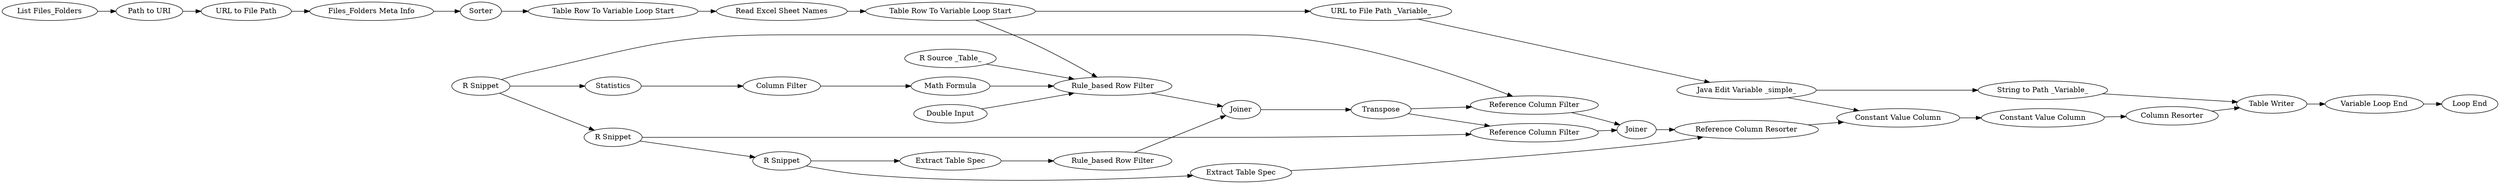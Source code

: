 digraph {
	"4106841183777224474_51" [label=Joiner]
	"-2252659249176849243_40" [label="Double Input"]
	"-2252659249176849243_14" [label="URL to File Path _Variable_"]
	"-2252659249176849243_61" [label="Table Writer"]
	"4106841183777224474_41" [label=Transpose]
	"4106841183777224474_35" [label="R Snippet"]
	"-2252659249176849243_15" [label="Constant Value Column"]
	"-2252659249176849243_26" [label=Sorter]
	"-2252659249176849243_57" [label="Table Row To Variable Loop Start"]
	"-2252659249176849243_59" [label="Table Row To Variable Loop Start"]
	"4106841183777224474_46" [label="Reference Column Filter"]
	"-2252659249176849243_60" [label="URL to File Path"]
	"-2252659249176849243_56" [label="Files_Folders Meta Info"]
	"4106841183777224474_50" [label=Joiner]
	"-2252659249176849243_17" [label="Column Resorter"]
	"-2252659249176849243_54" [label="List Files_Folders"]
	"4106841183777224474_32" [label=Statistics]
	"4106841183777224474_34" [label="R Snippet"]
	"-2252659249176849243_50" [label="Java Edit Variable _simple_"]
	"-2252659249176849243_63" [label="Variable Loop End"]
	"4106841183777224474_45" [label="Reference Column Filter"]
	"4106841183777224474_43" [label="Rule_based Row Filter"]
	"-2252659249176849243_58" [label="Read Excel Sheet Names"]
	"4106841183777224474_28" [label="R Snippet"]
	"-2252659249176849243_64" [label="Loop End"]
	"4106841183777224474_38" [label="Extract Table Spec"]
	"4106841183777224474_39" [label="Rule_based Row Filter"]
	"-2252659249176849243_31" [label="R Source _Table_"]
	"-2252659249176849243_16" [label="Constant Value Column"]
	"4106841183777224474_42" [label="Extract Table Spec"]
	"4106841183777224474_48" [label="Reference Column Resorter"]
	"-2252659249176849243_62" [label="String to Path _Variable_"]
	"-2252659249176849243_55" [label="Path to URI"]
	"4106841183777224474_36" [label="Math Formula"]
	"4106841183777224474_33" [label="Column Filter"]
	"4106841183777224474_28" -> "4106841183777224474_32"
	"-2252659249176849243_59" -> "4106841183777224474_39"
	"-2252659249176849243_56" -> "-2252659249176849243_26"
	"-2252659249176849243_59" -> "-2252659249176849243_14"
	"-2252659249176849243_40" -> "4106841183777224474_39"
	"4106841183777224474_34" -> "4106841183777224474_46"
	"4106841183777224474_34" -> "4106841183777224474_35"
	"4106841183777224474_42" -> "4106841183777224474_43"
	"-2252659249176849243_61" -> "-2252659249176849243_63"
	"4106841183777224474_39" -> "4106841183777224474_50"
	"-2252659249176849243_16" -> "-2252659249176849243_17"
	"4106841183777224474_35" -> "4106841183777224474_42"
	"-2252659249176849243_15" -> "-2252659249176849243_16"
	"-2252659249176849243_14" -> "-2252659249176849243_50"
	"4106841183777224474_46" -> "4106841183777224474_51"
	"-2252659249176849243_57" -> "-2252659249176849243_58"
	"-2252659249176849243_26" -> "-2252659249176849243_57"
	"4106841183777224474_35" -> "4106841183777224474_38"
	"4106841183777224474_50" -> "4106841183777224474_41"
	"4106841183777224474_41" -> "4106841183777224474_45"
	"-2252659249176849243_50" -> "-2252659249176849243_62"
	"-2252659249176849243_54" -> "-2252659249176849243_55"
	"-2252659249176849243_31" -> "4106841183777224474_39"
	"4106841183777224474_28" -> "4106841183777224474_34"
	"-2252659249176849243_50" -> "-2252659249176849243_15"
	"-2252659249176849243_63" -> "-2252659249176849243_64"
	"-2252659249176849243_58" -> "-2252659249176849243_59"
	"-2252659249176849243_62" -> "-2252659249176849243_61"
	"4106841183777224474_43" -> "4106841183777224474_50"
	"4106841183777224474_32" -> "4106841183777224474_33"
	"-2252659249176849243_17" -> "-2252659249176849243_61"
	"4106841183777224474_51" -> "4106841183777224474_48"
	"-2252659249176849243_55" -> "-2252659249176849243_60"
	"4106841183777224474_28" -> "4106841183777224474_45"
	"4106841183777224474_48" -> "-2252659249176849243_15"
	"4106841183777224474_33" -> "4106841183777224474_36"
	"4106841183777224474_41" -> "4106841183777224474_46"
	"4106841183777224474_36" -> "4106841183777224474_39"
	"-2252659249176849243_60" -> "-2252659249176849243_56"
	"4106841183777224474_45" -> "4106841183777224474_51"
	"4106841183777224474_38" -> "4106841183777224474_48"
	rankdir=LR
}
